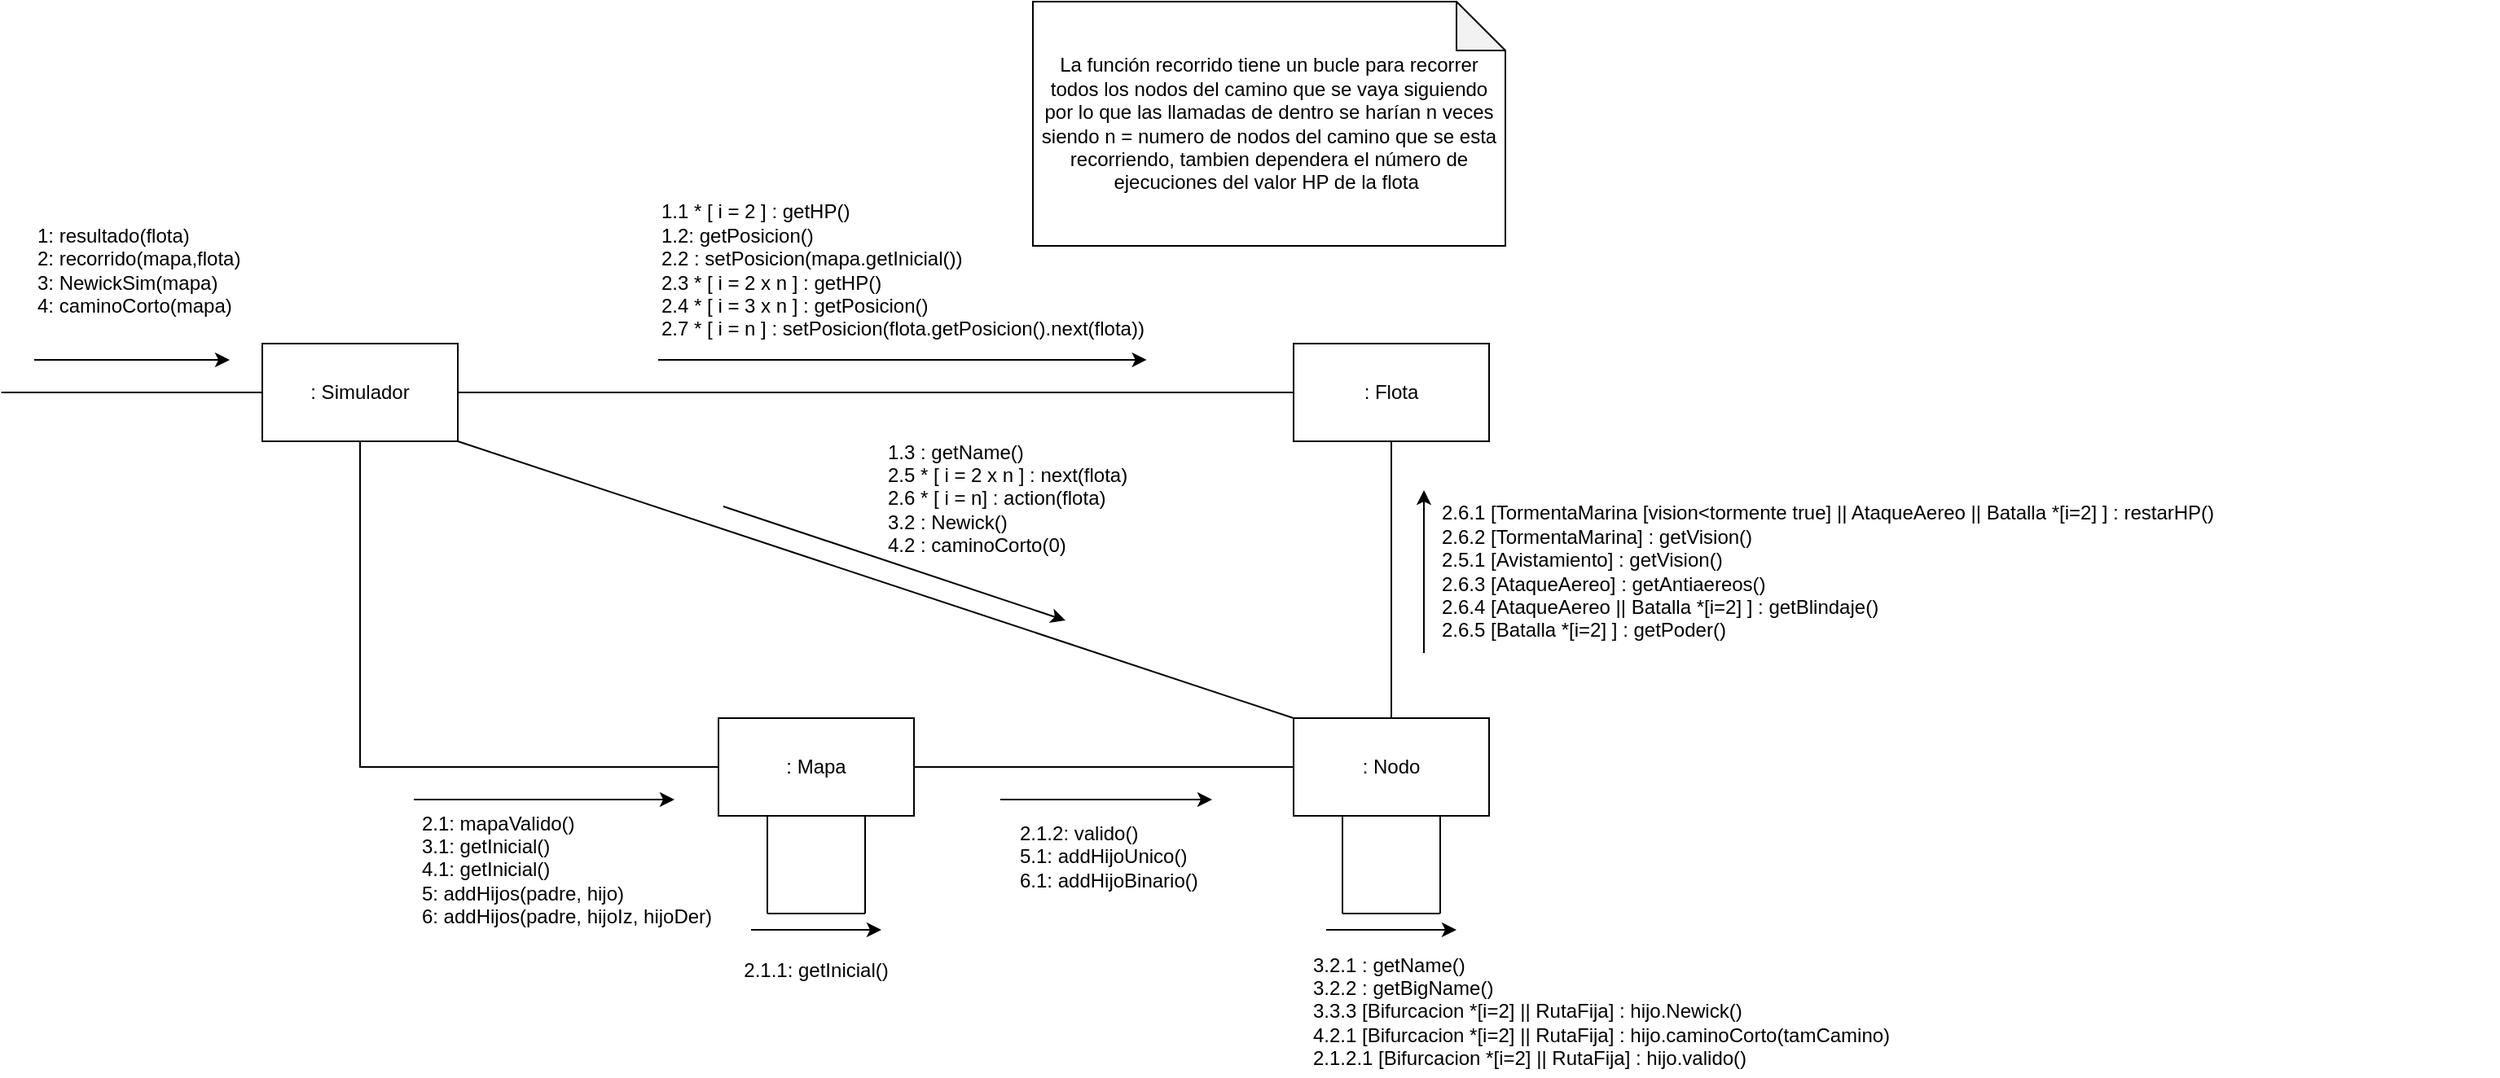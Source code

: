 <mxfile version="22.1.11" type="github">
  <diagram name="Página-1" id="WICck9pgIeBtj4AcxYeL">
    <mxGraphModel dx="2730" dy="1406" grid="1" gridSize="10" guides="1" tooltips="1" connect="1" arrows="1" fold="1" page="1" pageScale="1" pageWidth="827" pageHeight="1169" math="0" shadow="0">
      <root>
        <mxCell id="0" />
        <mxCell id="1" parent="0" />
        <mxCell id="PBhGnh1ifOubgosgx4_8-1" value=": Simulador" style="rounded=0;whiteSpace=wrap;html=1;" parent="1" vertex="1">
          <mxGeometry x="209" y="265" width="120" height="60" as="geometry" />
        </mxCell>
        <mxCell id="PBhGnh1ifOubgosgx4_8-2" value=": Flota" style="rounded=0;whiteSpace=wrap;html=1;" parent="1" vertex="1">
          <mxGeometry x="842" y="265" width="120" height="60" as="geometry" />
        </mxCell>
        <mxCell id="PBhGnh1ifOubgosgx4_8-4" value=": Nodo" style="rounded=0;whiteSpace=wrap;html=1;" parent="1" vertex="1">
          <mxGeometry x="842" y="495" width="120" height="60" as="geometry" />
        </mxCell>
        <mxCell id="PBhGnh1ifOubgosgx4_8-5" value=": Mapa" style="rounded=0;whiteSpace=wrap;html=1;" parent="1" vertex="1">
          <mxGeometry x="489" y="495" width="120" height="60" as="geometry" />
        </mxCell>
        <mxCell id="PBhGnh1ifOubgosgx4_8-17" value="" style="endArrow=none;html=1;rounded=0;exitX=1;exitY=0.5;exitDx=0;exitDy=0;entryX=0;entryY=0.5;entryDx=0;entryDy=0;" parent="1" source="PBhGnh1ifOubgosgx4_8-1" target="PBhGnh1ifOubgosgx4_8-2" edge="1">
          <mxGeometry width="50" height="50" relative="1" as="geometry">
            <mxPoint x="489" y="555" as="sourcePoint" />
            <mxPoint x="539" y="505" as="targetPoint" />
          </mxGeometry>
        </mxCell>
        <mxCell id="PBhGnh1ifOubgosgx4_8-21" value="" style="endArrow=classic;html=1;rounded=0;" parent="1" edge="1">
          <mxGeometry width="50" height="50" relative="1" as="geometry">
            <mxPoint x="302" y="545" as="sourcePoint" />
            <mxPoint x="462" y="545" as="targetPoint" />
          </mxGeometry>
        </mxCell>
        <mxCell id="PBhGnh1ifOubgosgx4_8-22" value="" style="endArrow=classic;html=1;rounded=0;" parent="1" edge="1">
          <mxGeometry width="50" height="50" relative="1" as="geometry">
            <mxPoint x="69" y="275" as="sourcePoint" />
            <mxPoint x="189" y="275" as="targetPoint" />
          </mxGeometry>
        </mxCell>
        <mxCell id="PBhGnh1ifOubgosgx4_8-23" value="1: resultado(flota)&lt;br&gt;2: recorrido(mapa,flota)&lt;br&gt;3: NewickSim(mapa)&lt;br&gt;&lt;div style=&quot;&quot;&gt;&lt;span style=&quot;background-color: initial;&quot;&gt;4: caminoCorto(mapa)&lt;/span&gt;&lt;/div&gt;" style="text;html=1;strokeColor=none;fillColor=none;align=left;verticalAlign=middle;whiteSpace=wrap;rounded=0;" parent="1" vertex="1">
          <mxGeometry x="69" y="185" width="140" height="70" as="geometry" />
        </mxCell>
        <mxCell id="PBhGnh1ifOubgosgx4_8-14" value="1.1 * [ i = 2 ] : getHP()&lt;br&gt;1.2: getPosicion()&lt;br&gt;2.2 : setPosicion(mapa.getInicial())&lt;br&gt;2.3 * [ i = 2 x n ] : getHP()&lt;br&gt;2.4 * [ i = 3 x n ] :&amp;nbsp;getPosicion()&lt;br&gt;2.7 * [ i = n ] : setPosicion(flota.getPosicion().next(flota)&lt;span style=&quot;background-color: initial;&quot;&gt;)&amp;nbsp;&lt;/span&gt;" style="text;html=1;strokeColor=none;fillColor=none;align=left;verticalAlign=middle;whiteSpace=wrap;rounded=0;" parent="1" vertex="1">
          <mxGeometry x="452" y="155" width="460" height="130" as="geometry" />
        </mxCell>
        <mxCell id="PBhGnh1ifOubgosgx4_8-25" value="" style="endArrow=classic;html=1;rounded=0;entryX=0.641;entryY=0.923;entryDx=0;entryDy=0;entryPerimeter=0;" parent="1" edge="1">
          <mxGeometry width="50" height="50" relative="1" as="geometry">
            <mxPoint x="452" y="275" as="sourcePoint" />
            <mxPoint x="751.86" y="274.99" as="targetPoint" />
          </mxGeometry>
        </mxCell>
        <mxCell id="PBhGnh1ifOubgosgx4_8-26" value="&lt;div style=&quot;text-align: left;&quot;&gt;&lt;span style=&quot;background-color: initial;&quot;&gt;2.1: mapaValido()&lt;/span&gt;&lt;/div&gt;&lt;div style=&quot;text-align: left;&quot;&gt;&lt;span style=&quot;background-color: initial;&quot;&gt;3.1: getInicial()&lt;/span&gt;&lt;/div&gt;&lt;div style=&quot;text-align: left;&quot;&gt;&lt;span style=&quot;background-color: initial;&quot;&gt;4.1: getInicial()&lt;/span&gt;&lt;/div&gt;&lt;div style=&quot;text-align: left;&quot;&gt;&lt;span style=&quot;background-color: initial;&quot;&gt;5: addHijos(padre, hijo)&lt;/span&gt;&lt;/div&gt;&lt;div style=&quot;text-align: left;&quot;&gt;&lt;span style=&quot;background-color: initial;&quot;&gt;6: addHijos(padre, hijoIz, hijoDer)&lt;/span&gt;&lt;/div&gt;" style="text;html=1;strokeColor=none;fillColor=none;align=center;verticalAlign=middle;whiteSpace=wrap;rounded=0;" parent="1" vertex="1">
          <mxGeometry x="286" y="550" width="220" height="75" as="geometry" />
        </mxCell>
        <mxCell id="PBhGnh1ifOubgosgx4_8-29" value="" style="endArrow=none;html=1;rounded=0;entryX=0.5;entryY=1;entryDx=0;entryDy=0;exitX=0;exitY=0.5;exitDx=0;exitDy=0;" parent="1" source="PBhGnh1ifOubgosgx4_8-5" target="PBhGnh1ifOubgosgx4_8-1" edge="1">
          <mxGeometry width="50" height="50" relative="1" as="geometry">
            <mxPoint x="322" y="545" as="sourcePoint" />
            <mxPoint x="372" y="495" as="targetPoint" />
            <Array as="points">
              <mxPoint x="269" y="525" />
            </Array>
          </mxGeometry>
        </mxCell>
        <mxCell id="PBhGnh1ifOubgosgx4_8-31" value="" style="endArrow=none;html=1;rounded=0;exitX=1;exitY=0.5;exitDx=0;exitDy=0;" parent="1" source="PBhGnh1ifOubgosgx4_8-5" target="PBhGnh1ifOubgosgx4_8-4" edge="1">
          <mxGeometry width="50" height="50" relative="1" as="geometry">
            <mxPoint x="662" y="545" as="sourcePoint" />
            <mxPoint x="712" y="495" as="targetPoint" />
          </mxGeometry>
        </mxCell>
        <mxCell id="PBhGnh1ifOubgosgx4_8-32" value="2.1.2: valido()&lt;br&gt;5.1: addHijoUnico()&lt;br&gt;6.1: addHijoBinario()" style="text;html=1;strokeColor=none;fillColor=none;align=left;verticalAlign=middle;whiteSpace=wrap;rounded=0;" parent="1" vertex="1">
          <mxGeometry x="672" y="555" width="130" height="50" as="geometry" />
        </mxCell>
        <mxCell id="PBhGnh1ifOubgosgx4_8-34" value="" style="endArrow=none;html=1;rounded=0;exitX=0.25;exitY=1;exitDx=0;exitDy=0;" parent="1" source="PBhGnh1ifOubgosgx4_8-5" edge="1">
          <mxGeometry width="50" height="50" relative="1" as="geometry">
            <mxPoint x="502" y="545" as="sourcePoint" />
            <mxPoint x="519" y="615" as="targetPoint" />
          </mxGeometry>
        </mxCell>
        <mxCell id="PBhGnh1ifOubgosgx4_8-35" value="" style="endArrow=none;html=1;rounded=0;" parent="1" edge="1">
          <mxGeometry width="50" height="50" relative="1" as="geometry">
            <mxPoint x="519" y="615" as="sourcePoint" />
            <mxPoint x="579" y="615" as="targetPoint" />
          </mxGeometry>
        </mxCell>
        <mxCell id="PBhGnh1ifOubgosgx4_8-36" value="" style="endArrow=none;html=1;rounded=0;entryX=0.75;entryY=1;entryDx=0;entryDy=0;" parent="1" target="PBhGnh1ifOubgosgx4_8-5" edge="1">
          <mxGeometry width="50" height="50" relative="1" as="geometry">
            <mxPoint x="579" y="615" as="sourcePoint" />
            <mxPoint x="552" y="495" as="targetPoint" />
          </mxGeometry>
        </mxCell>
        <mxCell id="PBhGnh1ifOubgosgx4_8-37" value="2.1.1: getInicial()" style="text;html=1;strokeColor=none;fillColor=none;align=center;verticalAlign=middle;whiteSpace=wrap;rounded=0;" parent="1" vertex="1">
          <mxGeometry x="484" y="635" width="130" height="30" as="geometry" />
        </mxCell>
        <mxCell id="PBhGnh1ifOubgosgx4_8-39" value="" style="endArrow=classic;html=1;rounded=0;" parent="1" edge="1">
          <mxGeometry width="50" height="50" relative="1" as="geometry">
            <mxPoint x="509" y="625" as="sourcePoint" />
            <mxPoint x="589" y="625" as="targetPoint" />
          </mxGeometry>
        </mxCell>
        <mxCell id="PBhGnh1ifOubgosgx4_8-43" value="" style="endArrow=classic;html=1;rounded=0;" parent="1" edge="1">
          <mxGeometry width="50" height="50" relative="1" as="geometry">
            <mxPoint x="662" y="545" as="sourcePoint" />
            <mxPoint x="792" y="545" as="targetPoint" />
          </mxGeometry>
        </mxCell>
        <mxCell id="PBhGnh1ifOubgosgx4_8-45" value="" style="endArrow=classic;html=1;rounded=0;" parent="1" edge="1">
          <mxGeometry width="50" height="50" relative="1" as="geometry">
            <mxPoint x="922" y="455" as="sourcePoint" />
            <mxPoint x="922" y="355" as="targetPoint" />
          </mxGeometry>
        </mxCell>
        <mxCell id="PBhGnh1ifOubgosgx4_8-46" value="" style="endArrow=none;html=1;rounded=0;entryX=0.5;entryY=1;entryDx=0;entryDy=0;exitX=0.5;exitY=0;exitDx=0;exitDy=0;" parent="1" source="PBhGnh1ifOubgosgx4_8-4" target="PBhGnh1ifOubgosgx4_8-2" edge="1">
          <mxGeometry width="50" height="50" relative="1" as="geometry">
            <mxPoint x="562" y="465" as="sourcePoint" />
            <mxPoint x="612" y="415" as="targetPoint" />
          </mxGeometry>
        </mxCell>
        <mxCell id="PBhGnh1ifOubgosgx4_8-47" value="" style="endArrow=none;html=1;rounded=0;entryX=0.25;entryY=1;entryDx=0;entryDy=0;" parent="1" target="PBhGnh1ifOubgosgx4_8-4" edge="1">
          <mxGeometry width="50" height="50" relative="1" as="geometry">
            <mxPoint x="872" y="615" as="sourcePoint" />
            <mxPoint x="919" y="605" as="targetPoint" />
          </mxGeometry>
        </mxCell>
        <mxCell id="PBhGnh1ifOubgosgx4_8-48" value="" style="endArrow=none;html=1;rounded=0;" parent="1" edge="1">
          <mxGeometry width="50" height="50" relative="1" as="geometry">
            <mxPoint x="872" y="615" as="sourcePoint" />
            <mxPoint x="932" y="615" as="targetPoint" />
          </mxGeometry>
        </mxCell>
        <mxCell id="PBhGnh1ifOubgosgx4_8-49" value="" style="endArrow=none;html=1;rounded=0;entryX=0.75;entryY=1;entryDx=0;entryDy=0;" parent="1" target="PBhGnh1ifOubgosgx4_8-4" edge="1">
          <mxGeometry width="50" height="50" relative="1" as="geometry">
            <mxPoint x="932" y="615" as="sourcePoint" />
            <mxPoint x="622" y="395" as="targetPoint" />
          </mxGeometry>
        </mxCell>
        <mxCell id="PBhGnh1ifOubgosgx4_8-50" value="" style="endArrow=classic;html=1;rounded=0;" parent="1" edge="1">
          <mxGeometry width="50" height="50" relative="1" as="geometry">
            <mxPoint x="862" y="625" as="sourcePoint" />
            <mxPoint x="942" y="625" as="targetPoint" />
          </mxGeometry>
        </mxCell>
        <mxCell id="qtkPWYaVm_F9rMl8UNy9-1" value="2.6.1 [TormentaMarina [vision&amp;lt;tormente true] || AtaqueAereo || Batalla *[i=2] ] : restarHP()&lt;br&gt;2.6.2 [TormentaMarina] : getVision()&lt;br&gt;2.5.1 [Avistamiento] : getVision()&lt;br&gt;2.6.3 [AtaqueAereo] : getAntiaereos()&lt;br&gt;2.6.4 [AtaqueAereo || Batalla *[i=2] ] : getBlindaje()&lt;br&gt;2.6.5 [Batalla *[i=2] ] : getPoder()" style="text;html=1;strokeColor=none;fillColor=none;align=left;verticalAlign=middle;whiteSpace=wrap;rounded=0;" parent="1" vertex="1">
          <mxGeometry x="931" y="355" width="650" height="100" as="geometry" />
        </mxCell>
        <mxCell id="qtkPWYaVm_F9rMl8UNy9-3" value="" style="endArrow=none;html=1;rounded=0;entryX=0;entryY=0;entryDx=0;entryDy=0;exitX=1;exitY=1;exitDx=0;exitDy=0;" parent="1" source="PBhGnh1ifOubgosgx4_8-1" target="PBhGnh1ifOubgosgx4_8-4" edge="1">
          <mxGeometry width="50" height="50" relative="1" as="geometry">
            <mxPoint x="682" y="445" as="sourcePoint" />
            <mxPoint x="732" y="395" as="targetPoint" />
          </mxGeometry>
        </mxCell>
        <mxCell id="qtkPWYaVm_F9rMl8UNy9-4" value="" style="endArrow=classic;html=1;rounded=0;" parent="1" edge="1">
          <mxGeometry width="50" height="50" relative="1" as="geometry">
            <mxPoint x="492" y="365" as="sourcePoint" />
            <mxPoint x="702" y="435" as="targetPoint" />
          </mxGeometry>
        </mxCell>
        <mxCell id="qtkPWYaVm_F9rMl8UNy9-5" value="1.3 : getName()&lt;br&gt;2.5 * [&amp;nbsp;i = 2 x n ]&amp;nbsp;: next(flota)&lt;br&gt;2.6 * [ i = n] : action(flota)&lt;br&gt;3.2 : Newick()&lt;br&gt;4.2 : caminoCorto(0)" style="text;html=1;strokeColor=none;fillColor=none;align=left;verticalAlign=middle;whiteSpace=wrap;rounded=0;rotation=0;" parent="1" vertex="1">
          <mxGeometry x="591" y="325" width="150" height="70" as="geometry" />
        </mxCell>
        <mxCell id="_7e9RXA1wCkBmxa7xCcD-1" value="" style="endArrow=none;html=1;rounded=0;entryX=0;entryY=0.5;entryDx=0;entryDy=0;" edge="1" parent="1" target="PBhGnh1ifOubgosgx4_8-1">
          <mxGeometry width="50" height="50" relative="1" as="geometry">
            <mxPoint x="48.8" y="295" as="sourcePoint" />
            <mxPoint x="672" y="395" as="targetPoint" />
          </mxGeometry>
        </mxCell>
        <mxCell id="_7e9RXA1wCkBmxa7xCcD-2" value="3.2.1 : getName()&lt;br&gt;3.2.2 : getBigName()&lt;br&gt;3.3.3 [Bifurcacion *[i=2] || RutaFija] : hijo.Newick()&lt;br&gt;4.2.1 [Bifurcacion *[i=2] || RutaFija] : hijo.caminoCorto(tamCamino)&lt;br&gt;2.1.2.1 [Bifurcacion *[i=2] || RutaFija] : hijo.valido()&amp;nbsp;" style="text;html=1;strokeColor=none;fillColor=none;align=left;verticalAlign=middle;whiteSpace=wrap;rounded=0;" vertex="1" parent="1">
          <mxGeometry x="852" y="635" width="410" height="80" as="geometry" />
        </mxCell>
        <mxCell id="_7e9RXA1wCkBmxa7xCcD-4" value="&lt;div style=&quot;&quot;&gt;&lt;span style=&quot;background-color: initial;&quot;&gt;La función recorrido tiene un bucle para recorrer todos los nodos del camino que se vaya siguiendo por lo que las llamadas de dentro se harían n veces siendo n = numero de nodos del camino que se esta recorriendo, tambien dependera el número de ejecuciones del valor HP de la flota&amp;nbsp;&lt;/span&gt;&lt;/div&gt;" style="shape=note;whiteSpace=wrap;html=1;backgroundOutline=1;darkOpacity=0.05;align=center;" vertex="1" parent="1">
          <mxGeometry x="682" y="55" width="290" height="150" as="geometry" />
        </mxCell>
      </root>
    </mxGraphModel>
  </diagram>
</mxfile>
